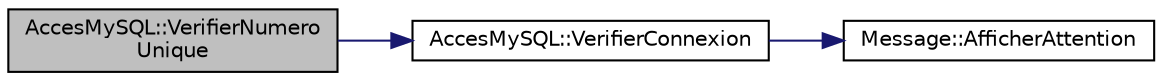 digraph "AccesMySQL::VerifierNumeroUnique"
{
 // LATEX_PDF_SIZE
  edge [fontname="Helvetica",fontsize="10",labelfontname="Helvetica",labelfontsize="10"];
  node [fontname="Helvetica",fontsize="10",shape=record];
  rankdir="LR";
  Node1 [label="AccesMySQL::VerifierNumero\lUnique",height=0.2,width=0.4,color="black", fillcolor="grey75", style="filled", fontcolor="black",tooltip="AccesMySQL::VerifierNumeroUnique Vérifie que le numero du pointeau en paramètre est unique dans les p..."];
  Node1 -> Node2 [color="midnightblue",fontsize="10",style="solid"];
  Node2 [label="AccesMySQL::VerifierConnexion",height=0.2,width=0.4,color="black", fillcolor="white", style="filled",URL="$class_acces_my_s_q_l.html#ae2b42d87939b253b3cccb1a69b49cc51",tooltip=" "];
  Node2 -> Node3 [color="midnightblue",fontsize="10",style="solid"];
  Node3 [label="Message::AfficherAttention",height=0.2,width=0.4,color="black", fillcolor="white", style="filled",URL="$class_message.html#ac86f47b97c03cd86df0f23a28ea8a0a9",tooltip="Message::AfficherAttention Permet d'afficher l'information passé en paramètre dans un popup avec une ..."];
}
